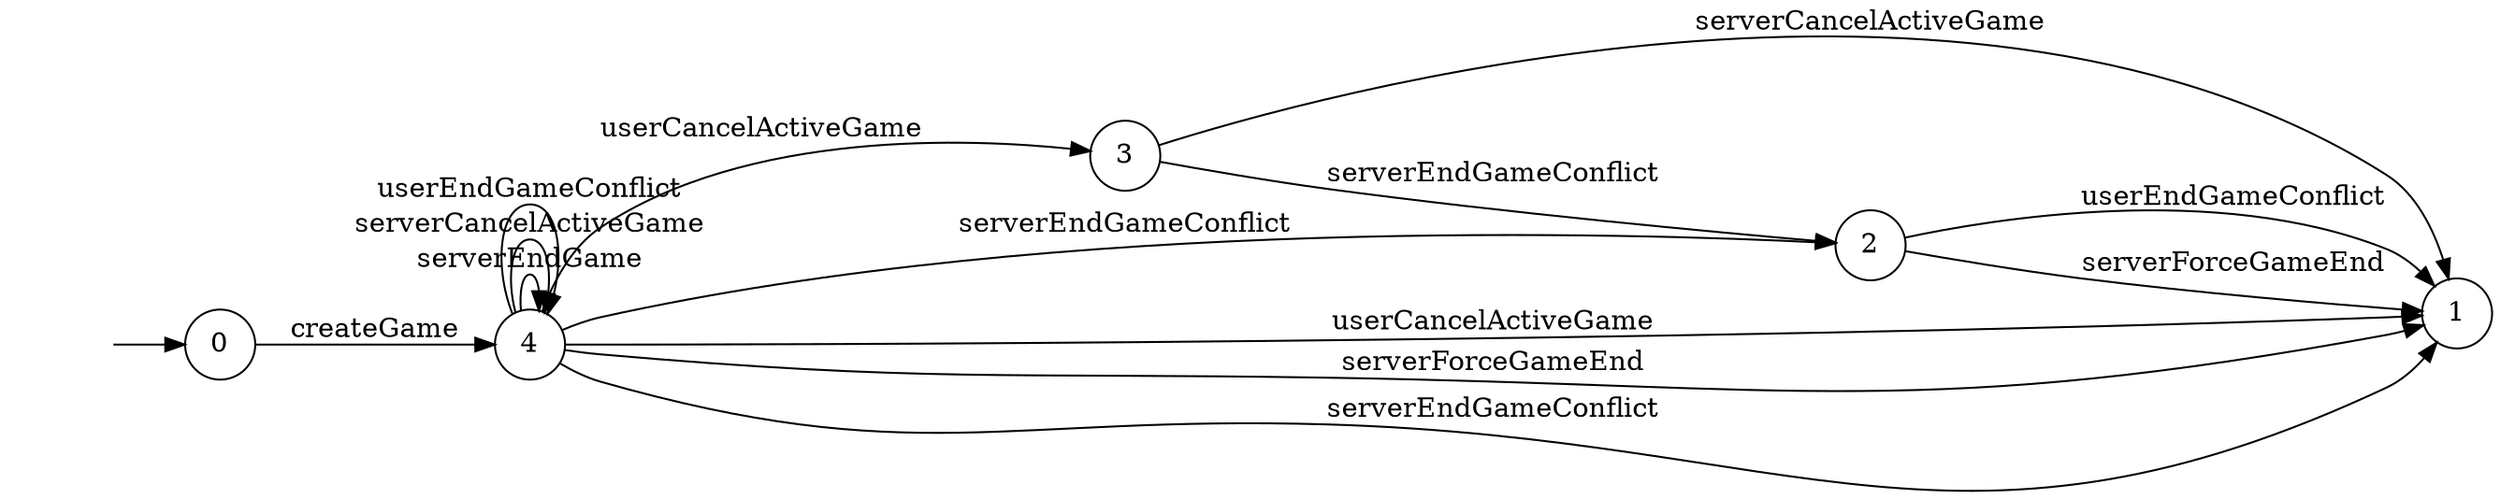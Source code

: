 digraph "./InvConPlus/Dapp-Automata-data/result/model/0xaec1f783b29aab2727d7c374aa55483fe299fefa/GameChannel/FSM-3" {
	graph [rankdir=LR]
	"" [label="" shape=plaintext]
	4 [label=4 shape=circle]
	3 [label=3 shape=circle]
	2 [label=2 shape=circle]
	1 [label=1 shape=circle]
	0 [label=0 shape=circle]
	"" -> 0 [label=""]
	0 -> 4 [label=createGame]
	4 -> 4 [label=serverEndGame]
	4 -> 3 [label=userCancelActiveGame]
	4 -> 1 [label=userCancelActiveGame]
	4 -> 4 [label=serverCancelActiveGame]
	4 -> 1 [label=serverForceGameEnd]
	4 -> 4 [label=userEndGameConflict]
	4 -> 1 [label=serverEndGameConflict]
	4 -> 2 [label=serverEndGameConflict]
	2 -> 1 [label=serverForceGameEnd]
	2 -> 1 [label=userEndGameConflict]
	3 -> 1 [label=serverCancelActiveGame]
	3 -> 2 [label=serverEndGameConflict]
}
